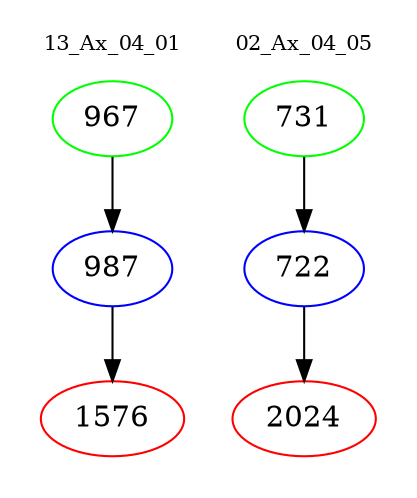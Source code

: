 digraph{
subgraph cluster_0 {
color = white
label = "13_Ax_04_01";
fontsize=10;
T0_967 [label="967", color="green"]
T0_967 -> T0_987 [color="black"]
T0_987 [label="987", color="blue"]
T0_987 -> T0_1576 [color="black"]
T0_1576 [label="1576", color="red"]
}
subgraph cluster_1 {
color = white
label = "02_Ax_04_05";
fontsize=10;
T1_731 [label="731", color="green"]
T1_731 -> T1_722 [color="black"]
T1_722 [label="722", color="blue"]
T1_722 -> T1_2024 [color="black"]
T1_2024 [label="2024", color="red"]
}
}
